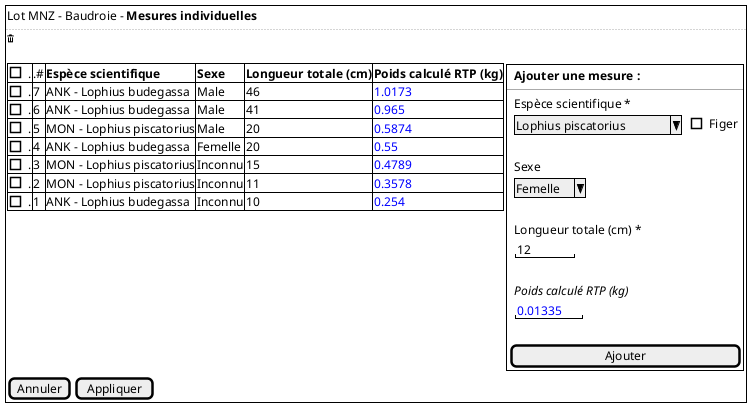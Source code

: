 @startsalt
 {+
  { Lot MNZ - Baudroie - <b>Mesures individuelles }
  ..
  <&trash>
  .

  {
	{#
      [].| .# | <b>Espèce scientifique | <b>Sexe | <b>Longueur totale (cm) | <b>Poids calculé RTP (kg)
      [].| 7 | ANK - Lophius budegassa   | Male | 46 | <color:blue>1.0173
      [].| 6 | ANK - Lophius budegassa   | Male | 41 | <color:blue>0.965
      [].| 5 | MON - Lophius piscatorius | Male | 20 | <color:blue>0.5874
      [].| 4 | ANK - Lophius budegassa   | Femelle | 20 | <color:blue>0.55
      [].| 3 | MON - Lophius piscatorius | Inconnu | 15 | <color:blue>0.4789
      [].| 2 | MON - Lophius piscatorius | Inconnu | 11 | <color:blue>0.3578
      [].| 1 | ANK - Lophius budegassa   | Inconnu | 10 | <color:blue>0.254
    } |

    {
      {+
        { | . |  <b>Ajouter une mesure :  | . }
        --
        { | . | Espèce scientifique *  | . }
        { | . | ^Lophius piscatorius^   | .  | [ ] Figer }
        .
        { | . | Sexe  | . }
        { | . | ^Femelle^  }
        .
        { | . | Longueur totale (cm) * | .  }
        { | . | "   12  "  }
        .
        { | . | <i>Poids calculé RTP (kg)  | . }
        { | . | "<color:blue>0.01335 " | .  }
        .
        { [                     Ajouter] }
        }
     }
    }
    {[Annuler] | [Appliquer]}
  }
@endsalt
